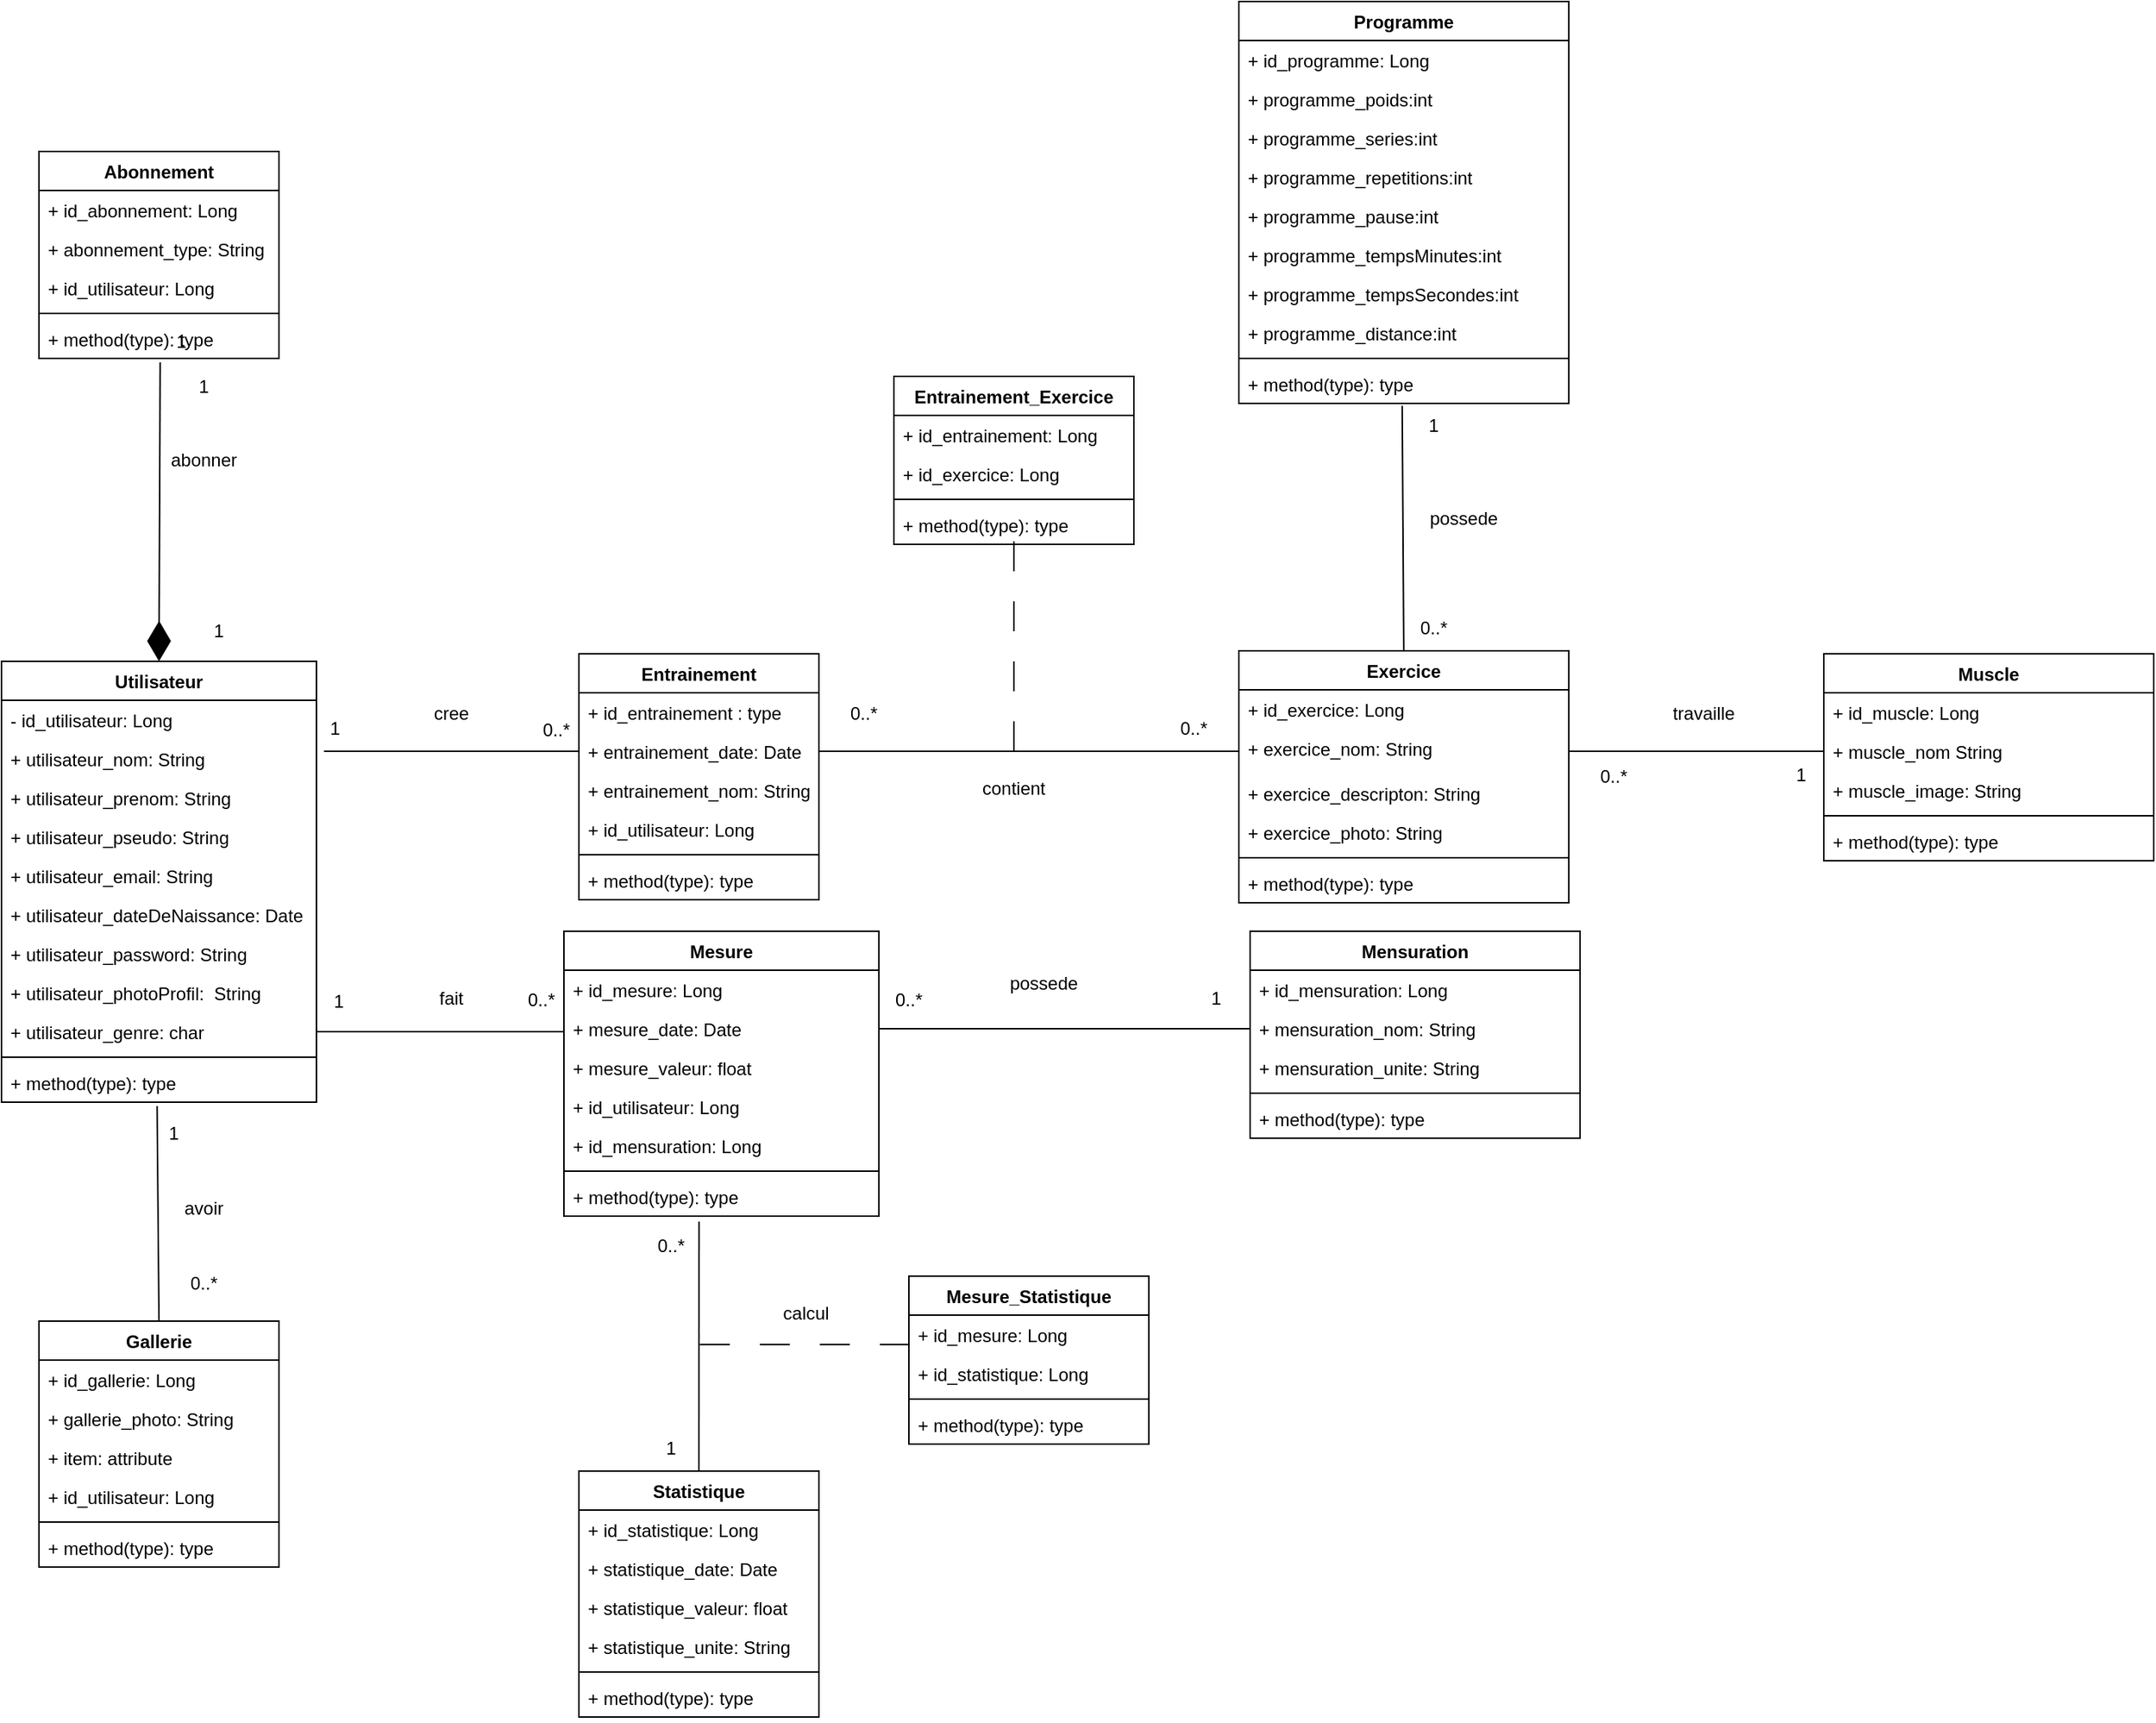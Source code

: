 <mxfile version="20.7.4" type="device"><diagram id="sFL5NTmZ3NRHBzn9cBOm" name="Page-1"><mxGraphModel dx="1672" dy="1918" grid="1" gridSize="10" guides="1" tooltips="1" connect="1" arrows="1" fold="1" page="1" pageScale="1" pageWidth="1600" pageHeight="900" math="0" shadow="0"><root><mxCell id="0"/><mxCell id="1" parent="0"/><mxCell id="IwyqPMlrRJMDUEY9faHY-1" value="Utilisateur" style="swimlane;fontStyle=1;align=center;verticalAlign=top;childLayout=stackLayout;horizontal=1;startSize=26;horizontalStack=0;resizeParent=1;resizeParentMax=0;resizeLast=0;collapsible=1;marginBottom=0;" parent="1" vertex="1"><mxGeometry x="135" y="60" width="210" height="294" as="geometry"><mxRectangle x="230" y="80" width="100" height="30" as="alternateBounds"/></mxGeometry></mxCell><mxCell id="IwyqPMlrRJMDUEY9faHY-2" value="- id_utilisateur: Long" style="text;strokeColor=none;fillColor=none;align=left;verticalAlign=top;spacingLeft=4;spacingRight=4;overflow=hidden;rotatable=0;points=[[0,0.5],[1,0.5]];portConstraint=eastwest;" parent="IwyqPMlrRJMDUEY9faHY-1" vertex="1"><mxGeometry y="26" width="210" height="26" as="geometry"/></mxCell><mxCell id="IwyqPMlrRJMDUEY9faHY-3" value="+ utilisateur_nom: String" style="text;strokeColor=none;fillColor=none;align=left;verticalAlign=top;spacingLeft=4;spacingRight=4;overflow=hidden;rotatable=0;points=[[0,0.5],[1,0.5]];portConstraint=eastwest;" parent="IwyqPMlrRJMDUEY9faHY-1" vertex="1"><mxGeometry y="52" width="210" height="26" as="geometry"/></mxCell><mxCell id="IwyqPMlrRJMDUEY9faHY-4" value="+ utilisateur_prenom: String" style="text;strokeColor=none;fillColor=none;align=left;verticalAlign=top;spacingLeft=4;spacingRight=4;overflow=hidden;rotatable=0;points=[[0,0.5],[1,0.5]];portConstraint=eastwest;" parent="IwyqPMlrRJMDUEY9faHY-1" vertex="1"><mxGeometry y="78" width="210" height="26" as="geometry"/></mxCell><mxCell id="IwyqPMlrRJMDUEY9faHY-5" value="+ utilisateur_pseudo: String" style="text;strokeColor=none;fillColor=none;align=left;verticalAlign=top;spacingLeft=4;spacingRight=4;overflow=hidden;rotatable=0;points=[[0,0.5],[1,0.5]];portConstraint=eastwest;" parent="IwyqPMlrRJMDUEY9faHY-1" vertex="1"><mxGeometry y="104" width="210" height="26" as="geometry"/></mxCell><mxCell id="IwyqPMlrRJMDUEY9faHY-6" value="+ utilisateur_email: String" style="text;strokeColor=none;fillColor=none;align=left;verticalAlign=top;spacingLeft=4;spacingRight=4;overflow=hidden;rotatable=0;points=[[0,0.5],[1,0.5]];portConstraint=eastwest;" parent="IwyqPMlrRJMDUEY9faHY-1" vertex="1"><mxGeometry y="130" width="210" height="26" as="geometry"/></mxCell><mxCell id="IwyqPMlrRJMDUEY9faHY-7" value="+ utilisateur_dateDeNaissance: Date" style="text;strokeColor=none;fillColor=none;align=left;verticalAlign=top;spacingLeft=4;spacingRight=4;overflow=hidden;rotatable=0;points=[[0,0.5],[1,0.5]];portConstraint=eastwest;" parent="IwyqPMlrRJMDUEY9faHY-1" vertex="1"><mxGeometry y="156" width="210" height="26" as="geometry"/></mxCell><mxCell id="IwyqPMlrRJMDUEY9faHY-8" value="+ utilisateur_password: String" style="text;strokeColor=none;fillColor=none;align=left;verticalAlign=top;spacingLeft=4;spacingRight=4;overflow=hidden;rotatable=0;points=[[0,0.5],[1,0.5]];portConstraint=eastwest;" parent="IwyqPMlrRJMDUEY9faHY-1" vertex="1"><mxGeometry y="182" width="210" height="26" as="geometry"/></mxCell><mxCell id="IwyqPMlrRJMDUEY9faHY-9" value="+ utilisateur_photoProfil:  String" style="text;strokeColor=none;fillColor=none;align=left;verticalAlign=top;spacingLeft=4;spacingRight=4;overflow=hidden;rotatable=0;points=[[0,0.5],[1,0.5]];portConstraint=eastwest;" parent="IwyqPMlrRJMDUEY9faHY-1" vertex="1"><mxGeometry y="208" width="210" height="26" as="geometry"/></mxCell><mxCell id="IwyqPMlrRJMDUEY9faHY-10" value="+ utilisateur_genre: char" style="text;strokeColor=none;fillColor=none;align=left;verticalAlign=top;spacingLeft=4;spacingRight=4;overflow=hidden;rotatable=0;points=[[0,0.5],[1,0.5]];portConstraint=eastwest;" parent="IwyqPMlrRJMDUEY9faHY-1" vertex="1"><mxGeometry y="234" width="210" height="26" as="geometry"/></mxCell><mxCell id="IwyqPMlrRJMDUEY9faHY-11" value="" style="line;strokeWidth=1;fillColor=none;align=left;verticalAlign=middle;spacingTop=-1;spacingLeft=3;spacingRight=3;rotatable=0;labelPosition=right;points=[];portConstraint=eastwest;strokeColor=inherit;" parent="IwyqPMlrRJMDUEY9faHY-1" vertex="1"><mxGeometry y="260" width="210" height="8" as="geometry"/></mxCell><mxCell id="IwyqPMlrRJMDUEY9faHY-12" value="+ method(type): type" style="text;strokeColor=none;fillColor=none;align=left;verticalAlign=top;spacingLeft=4;spacingRight=4;overflow=hidden;rotatable=0;points=[[0,0.5],[1,0.5]];portConstraint=eastwest;" parent="IwyqPMlrRJMDUEY9faHY-1" vertex="1"><mxGeometry y="268" width="210" height="26" as="geometry"/></mxCell><mxCell id="IwyqPMlrRJMDUEY9faHY-26" value="Programme" style="swimlane;fontStyle=1;align=center;verticalAlign=top;childLayout=stackLayout;horizontal=1;startSize=26;horizontalStack=0;resizeParent=1;resizeParentMax=0;resizeLast=0;collapsible=1;marginBottom=0;" parent="1" vertex="1"><mxGeometry x="960" y="-380" width="220" height="268" as="geometry"/></mxCell><mxCell id="IwyqPMlrRJMDUEY9faHY-27" value="+ id_programme: Long" style="text;strokeColor=none;fillColor=none;align=left;verticalAlign=top;spacingLeft=4;spacingRight=4;overflow=hidden;rotatable=0;points=[[0,0.5],[1,0.5]];portConstraint=eastwest;" parent="IwyqPMlrRJMDUEY9faHY-26" vertex="1"><mxGeometry y="26" width="220" height="26" as="geometry"/></mxCell><mxCell id="IwyqPMlrRJMDUEY9faHY-28" value="+ programme_poids:int" style="text;strokeColor=none;fillColor=none;align=left;verticalAlign=top;spacingLeft=4;spacingRight=4;overflow=hidden;rotatable=0;points=[[0,0.5],[1,0.5]];portConstraint=eastwest;" parent="IwyqPMlrRJMDUEY9faHY-26" vertex="1"><mxGeometry y="52" width="220" height="26" as="geometry"/></mxCell><mxCell id="IwyqPMlrRJMDUEY9faHY-29" value="+ programme_series:int" style="text;strokeColor=none;fillColor=none;align=left;verticalAlign=top;spacingLeft=4;spacingRight=4;overflow=hidden;rotatable=0;points=[[0,0.5],[1,0.5]];portConstraint=eastwest;" parent="IwyqPMlrRJMDUEY9faHY-26" vertex="1"><mxGeometry y="78" width="220" height="26" as="geometry"/></mxCell><mxCell id="IwyqPMlrRJMDUEY9faHY-30" value="+ programme_repetitions:int" style="text;strokeColor=none;fillColor=none;align=left;verticalAlign=top;spacingLeft=4;spacingRight=4;overflow=hidden;rotatable=0;points=[[0,0.5],[1,0.5]];portConstraint=eastwest;" parent="IwyqPMlrRJMDUEY9faHY-26" vertex="1"><mxGeometry y="104" width="220" height="26" as="geometry"/></mxCell><mxCell id="IwyqPMlrRJMDUEY9faHY-31" value="+ programme_pause:int" style="text;strokeColor=none;fillColor=none;align=left;verticalAlign=top;spacingLeft=4;spacingRight=4;overflow=hidden;rotatable=0;points=[[0,0.5],[1,0.5]];portConstraint=eastwest;" parent="IwyqPMlrRJMDUEY9faHY-26" vertex="1"><mxGeometry y="130" width="220" height="26" as="geometry"/></mxCell><mxCell id="IwyqPMlrRJMDUEY9faHY-32" value="+ programme_tempsMinutes:int" style="text;strokeColor=none;fillColor=none;align=left;verticalAlign=top;spacingLeft=4;spacingRight=4;overflow=hidden;rotatable=0;points=[[0,0.5],[1,0.5]];portConstraint=eastwest;" parent="IwyqPMlrRJMDUEY9faHY-26" vertex="1"><mxGeometry y="156" width="220" height="26" as="geometry"/></mxCell><mxCell id="IwyqPMlrRJMDUEY9faHY-33" value="+ programme_tempsSecondes:int" style="text;strokeColor=none;fillColor=none;align=left;verticalAlign=top;spacingLeft=4;spacingRight=4;overflow=hidden;rotatable=0;points=[[0,0.5],[1,0.5]];portConstraint=eastwest;" parent="IwyqPMlrRJMDUEY9faHY-26" vertex="1"><mxGeometry y="182" width="220" height="26" as="geometry"/></mxCell><mxCell id="IwyqPMlrRJMDUEY9faHY-34" value="+ programme_distance:int" style="text;strokeColor=none;fillColor=none;align=left;verticalAlign=top;spacingLeft=4;spacingRight=4;overflow=hidden;rotatable=0;points=[[0,0.5],[1,0.5]];portConstraint=eastwest;" parent="IwyqPMlrRJMDUEY9faHY-26" vertex="1"><mxGeometry y="208" width="220" height="26" as="geometry"/></mxCell><mxCell id="IwyqPMlrRJMDUEY9faHY-35" value="" style="line;strokeWidth=1;fillColor=none;align=left;verticalAlign=middle;spacingTop=-1;spacingLeft=3;spacingRight=3;rotatable=0;labelPosition=right;points=[];portConstraint=eastwest;strokeColor=inherit;" parent="IwyqPMlrRJMDUEY9faHY-26" vertex="1"><mxGeometry y="234" width="220" height="8" as="geometry"/></mxCell><mxCell id="IwyqPMlrRJMDUEY9faHY-36" value="+ method(type): type" style="text;strokeColor=none;fillColor=none;align=left;verticalAlign=top;spacingLeft=4;spacingRight=4;overflow=hidden;rotatable=0;points=[[0,0.5],[1,0.5]];portConstraint=eastwest;" parent="IwyqPMlrRJMDUEY9faHY-26" vertex="1"><mxGeometry y="242" width="220" height="26" as="geometry"/></mxCell><mxCell id="IwyqPMlrRJMDUEY9faHY-40" value="" style="endArrow=none;html=1;rounded=0;exitX=0.495;exitY=1.061;exitDx=0;exitDy=0;exitPerimeter=0;" parent="1" source="IwyqPMlrRJMDUEY9faHY-36" edge="1"><mxGeometry width="50" height="50" relative="1" as="geometry"><mxPoint x="1070" y="-90" as="sourcePoint"/><mxPoint x="1070" y="60" as="targetPoint"/></mxGeometry></mxCell><mxCell id="IwyqPMlrRJMDUEY9faHY-41" value="possede" style="text;html=1;strokeColor=none;fillColor=none;align=center;verticalAlign=middle;whiteSpace=wrap;rounded=0;" parent="1" vertex="1"><mxGeometry x="1080" y="-50" width="60" height="30" as="geometry"/></mxCell><mxCell id="IwyqPMlrRJMDUEY9faHY-42" value="1" style="text;html=1;strokeColor=none;fillColor=none;align=center;verticalAlign=middle;whiteSpace=wrap;rounded=0;" parent="1" vertex="1"><mxGeometry x="345" y="90" width="25" height="30" as="geometry"/></mxCell><mxCell id="IwyqPMlrRJMDUEY9faHY-43" value="0..*" style="text;html=1;strokeColor=none;fillColor=none;align=center;verticalAlign=middle;whiteSpace=wrap;rounded=0;" parent="1" vertex="1"><mxGeometry x="1080" y="23" width="20" height="30" as="geometry"/></mxCell><mxCell id="IwyqPMlrRJMDUEY9faHY-44" value="Mensuration" style="swimlane;fontStyle=1;align=center;verticalAlign=top;childLayout=stackLayout;horizontal=1;startSize=26;horizontalStack=0;resizeParent=1;resizeParentMax=0;resizeLast=0;collapsible=1;marginBottom=0;" parent="1" vertex="1"><mxGeometry x="967.5" y="240" width="220" height="138" as="geometry"/></mxCell><mxCell id="IwyqPMlrRJMDUEY9faHY-45" value="+ id_mensuration: Long" style="text;strokeColor=none;fillColor=none;align=left;verticalAlign=top;spacingLeft=4;spacingRight=4;overflow=hidden;rotatable=0;points=[[0,0.5],[1,0.5]];portConstraint=eastwest;" parent="IwyqPMlrRJMDUEY9faHY-44" vertex="1"><mxGeometry y="26" width="220" height="26" as="geometry"/></mxCell><mxCell id="IwyqPMlrRJMDUEY9faHY-46" value="+ mensuration_nom: String" style="text;strokeColor=none;fillColor=none;align=left;verticalAlign=top;spacingLeft=4;spacingRight=4;overflow=hidden;rotatable=0;points=[[0,0.5],[1,0.5]];portConstraint=eastwest;" parent="IwyqPMlrRJMDUEY9faHY-44" vertex="1"><mxGeometry y="52" width="220" height="26" as="geometry"/></mxCell><mxCell id="IwyqPMlrRJMDUEY9faHY-79" value="+ mensuration_unite: String" style="text;strokeColor=none;fillColor=none;align=left;verticalAlign=top;spacingLeft=4;spacingRight=4;overflow=hidden;rotatable=0;points=[[0,0.5],[1,0.5]];portConstraint=eastwest;" parent="IwyqPMlrRJMDUEY9faHY-44" vertex="1"><mxGeometry y="78" width="220" height="26" as="geometry"/></mxCell><mxCell id="IwyqPMlrRJMDUEY9faHY-48" value="" style="line;strokeWidth=1;fillColor=none;align=left;verticalAlign=middle;spacingTop=-1;spacingLeft=3;spacingRight=3;rotatable=0;labelPosition=right;points=[];portConstraint=eastwest;strokeColor=inherit;" parent="IwyqPMlrRJMDUEY9faHY-44" vertex="1"><mxGeometry y="104" width="220" height="8" as="geometry"/></mxCell><mxCell id="IwyqPMlrRJMDUEY9faHY-49" value="+ method(type): type" style="text;strokeColor=none;fillColor=none;align=left;verticalAlign=top;spacingLeft=4;spacingRight=4;overflow=hidden;rotatable=0;points=[[0,0.5],[1,0.5]];portConstraint=eastwest;" parent="IwyqPMlrRJMDUEY9faHY-44" vertex="1"><mxGeometry y="112" width="220" height="26" as="geometry"/></mxCell><mxCell id="IwyqPMlrRJMDUEY9faHY-51" value="Statistique" style="swimlane;fontStyle=1;align=center;verticalAlign=top;childLayout=stackLayout;horizontal=1;startSize=26;horizontalStack=0;resizeParent=1;resizeParentMax=0;resizeLast=0;collapsible=1;marginBottom=0;" parent="1" vertex="1"><mxGeometry x="520" y="600" width="160" height="164" as="geometry"/></mxCell><mxCell id="IwyqPMlrRJMDUEY9faHY-52" value="+ id_statistique: Long" style="text;strokeColor=none;fillColor=none;align=left;verticalAlign=top;spacingLeft=4;spacingRight=4;overflow=hidden;rotatable=0;points=[[0,0.5],[1,0.5]];portConstraint=eastwest;" parent="IwyqPMlrRJMDUEY9faHY-51" vertex="1"><mxGeometry y="26" width="160" height="26" as="geometry"/></mxCell><mxCell id="IwyqPMlrRJMDUEY9faHY-53" value="+ statistique_date: Date" style="text;strokeColor=none;fillColor=none;align=left;verticalAlign=top;spacingLeft=4;spacingRight=4;overflow=hidden;rotatable=0;points=[[0,0.5],[1,0.5]];portConstraint=eastwest;" parent="IwyqPMlrRJMDUEY9faHY-51" vertex="1"><mxGeometry y="52" width="160" height="26" as="geometry"/></mxCell><mxCell id="IwyqPMlrRJMDUEY9faHY-54" value="+ statistique_valeur: float&#10;" style="text;strokeColor=none;fillColor=none;align=left;verticalAlign=top;spacingLeft=4;spacingRight=4;overflow=hidden;rotatable=0;points=[[0,0.5],[1,0.5]];portConstraint=eastwest;" parent="IwyqPMlrRJMDUEY9faHY-51" vertex="1"><mxGeometry y="78" width="160" height="26" as="geometry"/></mxCell><mxCell id="IwyqPMlrRJMDUEY9faHY-81" value="+ statistique_unite: String" style="text;strokeColor=none;fillColor=none;align=left;verticalAlign=top;spacingLeft=4;spacingRight=4;overflow=hidden;rotatable=0;points=[[0,0.5],[1,0.5]];portConstraint=eastwest;" parent="IwyqPMlrRJMDUEY9faHY-51" vertex="1"><mxGeometry y="104" width="160" height="26" as="geometry"/></mxCell><mxCell id="IwyqPMlrRJMDUEY9faHY-55" value="" style="line;strokeWidth=1;fillColor=none;align=left;verticalAlign=middle;spacingTop=-1;spacingLeft=3;spacingRight=3;rotatable=0;labelPosition=right;points=[];portConstraint=eastwest;strokeColor=inherit;" parent="IwyqPMlrRJMDUEY9faHY-51" vertex="1"><mxGeometry y="130" width="160" height="8" as="geometry"/></mxCell><mxCell id="IwyqPMlrRJMDUEY9faHY-56" value="+ method(type): type" style="text;strokeColor=none;fillColor=none;align=left;verticalAlign=top;spacingLeft=4;spacingRight=4;overflow=hidden;rotatable=0;points=[[0,0.5],[1,0.5]];portConstraint=eastwest;" parent="IwyqPMlrRJMDUEY9faHY-51" vertex="1"><mxGeometry y="138" width="160" height="26" as="geometry"/></mxCell><mxCell id="IwyqPMlrRJMDUEY9faHY-57" value="" style="endArrow=none;html=1;rounded=0;exitX=0.5;exitY=0;exitDx=0;exitDy=0;entryX=0.429;entryY=1.139;entryDx=0;entryDy=0;entryPerimeter=0;" parent="1" source="IwyqPMlrRJMDUEY9faHY-51" target="Cx14ZnGYfUhoyKfaUKdh-24" edge="1"><mxGeometry width="50" height="50" relative="1" as="geometry"><mxPoint x="467.5" y="392" as="sourcePoint"/><mxPoint x="857.5" y="515.0" as="targetPoint"/></mxGeometry></mxCell><mxCell id="IwyqPMlrRJMDUEY9faHY-58" value="Gallerie" style="swimlane;fontStyle=1;align=center;verticalAlign=top;childLayout=stackLayout;horizontal=1;startSize=26;horizontalStack=0;resizeParent=1;resizeParentMax=0;resizeLast=0;collapsible=1;marginBottom=0;" parent="1" vertex="1"><mxGeometry x="160" y="500" width="160" height="164" as="geometry"/></mxCell><mxCell id="IwyqPMlrRJMDUEY9faHY-59" value="+ id_gallerie: Long" style="text;strokeColor=none;fillColor=none;align=left;verticalAlign=top;spacingLeft=4;spacingRight=4;overflow=hidden;rotatable=0;points=[[0,0.5],[1,0.5]];portConstraint=eastwest;" parent="IwyqPMlrRJMDUEY9faHY-58" vertex="1"><mxGeometry y="26" width="160" height="26" as="geometry"/></mxCell><mxCell id="IwyqPMlrRJMDUEY9faHY-60" value="+ gallerie_photo: String" style="text;strokeColor=none;fillColor=none;align=left;verticalAlign=top;spacingLeft=4;spacingRight=4;overflow=hidden;rotatable=0;points=[[0,0.5],[1,0.5]];portConstraint=eastwest;" parent="IwyqPMlrRJMDUEY9faHY-58" vertex="1"><mxGeometry y="52" width="160" height="26" as="geometry"/></mxCell><mxCell id="rTx3Mepo5WR0eUi3gAEx-10" value="+ item: attribute" style="text;strokeColor=none;fillColor=none;align=left;verticalAlign=top;spacingLeft=4;spacingRight=4;overflow=hidden;rotatable=0;points=[[0,0.5],[1,0.5]];portConstraint=eastwest;" vertex="1" parent="IwyqPMlrRJMDUEY9faHY-58"><mxGeometry y="78" width="160" height="26" as="geometry"/></mxCell><mxCell id="IwyqPMlrRJMDUEY9faHY-61" value="+ id_utilisateur: Long" style="text;strokeColor=none;fillColor=none;align=left;verticalAlign=top;spacingLeft=4;spacingRight=4;overflow=hidden;rotatable=0;points=[[0,0.5],[1,0.5]];portConstraint=eastwest;" parent="IwyqPMlrRJMDUEY9faHY-58" vertex="1"><mxGeometry y="104" width="160" height="26" as="geometry"/></mxCell><mxCell id="IwyqPMlrRJMDUEY9faHY-62" value="" style="line;strokeWidth=1;fillColor=none;align=left;verticalAlign=middle;spacingTop=-1;spacingLeft=3;spacingRight=3;rotatable=0;labelPosition=right;points=[];portConstraint=eastwest;strokeColor=inherit;" parent="IwyqPMlrRJMDUEY9faHY-58" vertex="1"><mxGeometry y="130" width="160" height="8" as="geometry"/></mxCell><mxCell id="IwyqPMlrRJMDUEY9faHY-63" value="+ method(type): type" style="text;strokeColor=none;fillColor=none;align=left;verticalAlign=top;spacingLeft=4;spacingRight=4;overflow=hidden;rotatable=0;points=[[0,0.5],[1,0.5]];portConstraint=eastwest;" parent="IwyqPMlrRJMDUEY9faHY-58" vertex="1"><mxGeometry y="138" width="160" height="26" as="geometry"/></mxCell><mxCell id="IwyqPMlrRJMDUEY9faHY-64" value="" style="endArrow=none;html=1;rounded=0;exitX=0.5;exitY=0;exitDx=0;exitDy=0;entryX=0.494;entryY=1.099;entryDx=0;entryDy=0;entryPerimeter=0;" parent="1" source="IwyqPMlrRJMDUEY9faHY-58" target="IwyqPMlrRJMDUEY9faHY-12" edge="1"><mxGeometry width="50" height="50" relative="1" as="geometry"><mxPoint x="560" y="450" as="sourcePoint"/><mxPoint x="594.5" y="270.236" as="targetPoint"/></mxGeometry></mxCell><mxCell id="IwyqPMlrRJMDUEY9faHY-65" value="avoir" style="text;html=1;strokeColor=none;fillColor=none;align=center;verticalAlign=middle;whiteSpace=wrap;rounded=0;" parent="1" vertex="1"><mxGeometry x="240" y="410" width="60" height="30" as="geometry"/></mxCell><mxCell id="IwyqPMlrRJMDUEY9faHY-66" value="1" style="text;html=1;strokeColor=none;fillColor=none;align=center;verticalAlign=middle;whiteSpace=wrap;rounded=0;" parent="1" vertex="1"><mxGeometry x="240" y="360" width="20" height="30" as="geometry"/></mxCell><mxCell id="IwyqPMlrRJMDUEY9faHY-67" value="0..*" style="text;html=1;strokeColor=none;fillColor=none;align=center;verticalAlign=middle;whiteSpace=wrap;rounded=0;" parent="1" vertex="1"><mxGeometry x="240" y="460" width="60" height="30" as="geometry"/></mxCell><mxCell id="IwyqPMlrRJMDUEY9faHY-68" value="1" style="text;html=1;strokeColor=none;fillColor=none;align=center;verticalAlign=middle;whiteSpace=wrap;rounded=0;" parent="1" vertex="1"><mxGeometry x="1320" y="120" width="30" height="32" as="geometry"/></mxCell><mxCell id="IwyqPMlrRJMDUEY9faHY-69" value="0..*" style="text;html=1;strokeColor=none;fillColor=none;align=center;verticalAlign=middle;whiteSpace=wrap;rounded=0;" parent="1" vertex="1"><mxGeometry x="1180" y="121" width="60" height="32" as="geometry"/></mxCell><mxCell id="IwyqPMlrRJMDUEY9faHY-70" value="travaille" style="text;html=1;strokeColor=none;fillColor=none;align=center;verticalAlign=middle;whiteSpace=wrap;rounded=0;" parent="1" vertex="1"><mxGeometry x="1240" y="80" width="60" height="30" as="geometry"/></mxCell><mxCell id="IwyqPMlrRJMDUEY9faHY-72" value="1" style="text;html=1;strokeColor=none;fillColor=none;align=center;verticalAlign=middle;whiteSpace=wrap;rounded=0;" parent="1" vertex="1"><mxGeometry x="930" y="270" width="30" height="30" as="geometry"/></mxCell><mxCell id="IwyqPMlrRJMDUEY9faHY-74" value="possede" style="text;html=1;strokeColor=none;fillColor=none;align=center;verticalAlign=middle;whiteSpace=wrap;rounded=0;" parent="1" vertex="1"><mxGeometry x="800" y="260" width="60" height="30" as="geometry"/></mxCell><mxCell id="IwyqPMlrRJMDUEY9faHY-75" value="0..*" style="text;html=1;strokeColor=none;fillColor=none;align=center;verticalAlign=middle;whiteSpace=wrap;rounded=0;" parent="1" vertex="1"><mxGeometry x="730" y="272" width="20" height="28" as="geometry"/></mxCell><mxCell id="IwyqPMlrRJMDUEY9faHY-82" value="Muscle" style="swimlane;fontStyle=1;align=center;verticalAlign=top;childLayout=stackLayout;horizontal=1;startSize=26;horizontalStack=0;resizeParent=1;resizeParentMax=0;resizeLast=0;collapsible=1;marginBottom=0;" parent="1" vertex="1"><mxGeometry x="1350" y="55" width="220" height="138" as="geometry"/></mxCell><mxCell id="IwyqPMlrRJMDUEY9faHY-83" value="+ id_muscle: Long" style="text;strokeColor=none;fillColor=none;align=left;verticalAlign=top;spacingLeft=4;spacingRight=4;overflow=hidden;rotatable=0;points=[[0,0.5],[1,0.5]];portConstraint=eastwest;" parent="IwyqPMlrRJMDUEY9faHY-82" vertex="1"><mxGeometry y="26" width="220" height="26" as="geometry"/></mxCell><mxCell id="IwyqPMlrRJMDUEY9faHY-84" value="+ muscle_nom String" style="text;strokeColor=none;fillColor=none;align=left;verticalAlign=top;spacingLeft=4;spacingRight=4;overflow=hidden;rotatable=0;points=[[0,0.5],[1,0.5]];portConstraint=eastwest;" parent="IwyqPMlrRJMDUEY9faHY-82" vertex="1"><mxGeometry y="52" width="220" height="26" as="geometry"/></mxCell><mxCell id="IwyqPMlrRJMDUEY9faHY-85" value="+ muscle_image: String" style="text;strokeColor=none;fillColor=none;align=left;verticalAlign=top;spacingLeft=4;spacingRight=4;overflow=hidden;rotatable=0;points=[[0,0.5],[1,0.5]];portConstraint=eastwest;" parent="IwyqPMlrRJMDUEY9faHY-82" vertex="1"><mxGeometry y="78" width="220" height="26" as="geometry"/></mxCell><mxCell id="IwyqPMlrRJMDUEY9faHY-86" value="" style="line;strokeWidth=1;fillColor=none;align=left;verticalAlign=middle;spacingTop=-1;spacingLeft=3;spacingRight=3;rotatable=0;labelPosition=right;points=[];portConstraint=eastwest;strokeColor=inherit;" parent="IwyqPMlrRJMDUEY9faHY-82" vertex="1"><mxGeometry y="104" width="220" height="8" as="geometry"/></mxCell><mxCell id="IwyqPMlrRJMDUEY9faHY-87" value="+ method(type): type" style="text;strokeColor=none;fillColor=none;align=left;verticalAlign=top;spacingLeft=4;spacingRight=4;overflow=hidden;rotatable=0;points=[[0,0.5],[1,0.5]];portConstraint=eastwest;" parent="IwyqPMlrRJMDUEY9faHY-82" vertex="1"><mxGeometry y="112" width="220" height="26" as="geometry"/></mxCell><mxCell id="IwyqPMlrRJMDUEY9faHY-88" value="Exercice" style="swimlane;fontStyle=1;align=center;verticalAlign=top;childLayout=stackLayout;horizontal=1;startSize=26;horizontalStack=0;resizeParent=1;resizeParentMax=0;resizeLast=0;collapsible=1;marginBottom=0;" parent="1" vertex="1"><mxGeometry x="960" y="53" width="220" height="168" as="geometry"/></mxCell><mxCell id="IwyqPMlrRJMDUEY9faHY-89" value="+ id_exercice: Long" style="text;strokeColor=none;fillColor=none;align=left;verticalAlign=top;spacingLeft=4;spacingRight=4;overflow=hidden;rotatable=0;points=[[0,0.5],[1,0.5]];portConstraint=eastwest;" parent="IwyqPMlrRJMDUEY9faHY-88" vertex="1"><mxGeometry y="26" width="220" height="26" as="geometry"/></mxCell><mxCell id="IwyqPMlrRJMDUEY9faHY-90" value="+ exercice_nom: String" style="text;strokeColor=none;fillColor=none;align=left;verticalAlign=top;spacingLeft=4;spacingRight=4;overflow=hidden;rotatable=0;points=[[0,0.5],[1,0.5]];portConstraint=eastwest;" parent="IwyqPMlrRJMDUEY9faHY-88" vertex="1"><mxGeometry y="52" width="220" height="30" as="geometry"/></mxCell><mxCell id="IwyqPMlrRJMDUEY9faHY-91" value="+ exercice_descripton: String" style="text;strokeColor=none;fillColor=none;align=left;verticalAlign=top;spacingLeft=4;spacingRight=4;overflow=hidden;rotatable=0;points=[[0,0.5],[1,0.5]];portConstraint=eastwest;" parent="IwyqPMlrRJMDUEY9faHY-88" vertex="1"><mxGeometry y="82" width="220" height="26" as="geometry"/></mxCell><mxCell id="IwyqPMlrRJMDUEY9faHY-92" value="+ exercice_photo: String&#10;" style="text;strokeColor=none;fillColor=none;align=left;verticalAlign=top;spacingLeft=4;spacingRight=4;overflow=hidden;rotatable=0;points=[[0,0.5],[1,0.5]];portConstraint=eastwest;" parent="IwyqPMlrRJMDUEY9faHY-88" vertex="1"><mxGeometry y="108" width="220" height="26" as="geometry"/></mxCell><mxCell id="IwyqPMlrRJMDUEY9faHY-93" value="" style="line;strokeWidth=1;fillColor=none;align=left;verticalAlign=middle;spacingTop=-1;spacingLeft=3;spacingRight=3;rotatable=0;labelPosition=right;points=[];portConstraint=eastwest;strokeColor=inherit;" parent="IwyqPMlrRJMDUEY9faHY-88" vertex="1"><mxGeometry y="134" width="220" height="8" as="geometry"/></mxCell><mxCell id="IwyqPMlrRJMDUEY9faHY-94" value="+ method(type): type" style="text;strokeColor=none;fillColor=none;align=left;verticalAlign=top;spacingLeft=4;spacingRight=4;overflow=hidden;rotatable=0;points=[[0,0.5],[1,0.5]];portConstraint=eastwest;" parent="IwyqPMlrRJMDUEY9faHY-88" vertex="1"><mxGeometry y="142" width="220" height="26" as="geometry"/></mxCell><mxCell id="IwyqPMlrRJMDUEY9faHY-98" value="0..*" style="text;html=1;strokeColor=none;fillColor=none;align=center;verticalAlign=middle;whiteSpace=wrap;rounded=0;" parent="1" vertex="1"><mxGeometry x="490" y="91" width="30" height="30" as="geometry"/></mxCell><mxCell id="Cx14ZnGYfUhoyKfaUKdh-1" value="Entrainement" style="swimlane;fontStyle=1;align=center;verticalAlign=top;childLayout=stackLayout;horizontal=1;startSize=26;horizontalStack=0;resizeParent=1;resizeParentMax=0;resizeLast=0;collapsible=1;marginBottom=0;" parent="1" vertex="1"><mxGeometry x="520" y="55" width="160" height="164" as="geometry"/></mxCell><mxCell id="Cx14ZnGYfUhoyKfaUKdh-2" value="+ id_entrainement : type" style="text;strokeColor=none;fillColor=none;align=left;verticalAlign=top;spacingLeft=4;spacingRight=4;overflow=hidden;rotatable=0;points=[[0,0.5],[1,0.5]];portConstraint=eastwest;" parent="Cx14ZnGYfUhoyKfaUKdh-1" vertex="1"><mxGeometry y="26" width="160" height="26" as="geometry"/></mxCell><mxCell id="Cx14ZnGYfUhoyKfaUKdh-5" value="+ entrainement_date: Date" style="text;strokeColor=none;fillColor=none;align=left;verticalAlign=top;spacingLeft=4;spacingRight=4;overflow=hidden;rotatable=0;points=[[0,0.5],[1,0.5]];portConstraint=eastwest;" parent="Cx14ZnGYfUhoyKfaUKdh-1" vertex="1"><mxGeometry y="52" width="160" height="26" as="geometry"/></mxCell><mxCell id="Cx14ZnGYfUhoyKfaUKdh-6" value="+ entrainement_nom: String" style="text;strokeColor=none;fillColor=none;align=left;verticalAlign=top;spacingLeft=4;spacingRight=4;overflow=hidden;rotatable=0;points=[[0,0.5],[1,0.5]];portConstraint=eastwest;" parent="Cx14ZnGYfUhoyKfaUKdh-1" vertex="1"><mxGeometry y="78" width="160" height="26" as="geometry"/></mxCell><mxCell id="rTx3Mepo5WR0eUi3gAEx-12" value="+ id_utilisateur: Long" style="text;strokeColor=none;fillColor=none;align=left;verticalAlign=top;spacingLeft=4;spacingRight=4;overflow=hidden;rotatable=0;points=[[0,0.5],[1,0.5]];portConstraint=eastwest;" vertex="1" parent="Cx14ZnGYfUhoyKfaUKdh-1"><mxGeometry y="104" width="160" height="26" as="geometry"/></mxCell><mxCell id="Cx14ZnGYfUhoyKfaUKdh-3" value="" style="line;strokeWidth=1;fillColor=none;align=left;verticalAlign=middle;spacingTop=-1;spacingLeft=3;spacingRight=3;rotatable=0;labelPosition=right;points=[];portConstraint=eastwest;strokeColor=inherit;" parent="Cx14ZnGYfUhoyKfaUKdh-1" vertex="1"><mxGeometry y="130" width="160" height="8" as="geometry"/></mxCell><mxCell id="Cx14ZnGYfUhoyKfaUKdh-4" value="+ method(type): type" style="text;strokeColor=none;fillColor=none;align=left;verticalAlign=top;spacingLeft=4;spacingRight=4;overflow=hidden;rotatable=0;points=[[0,0.5],[1,0.5]];portConstraint=eastwest;" parent="Cx14ZnGYfUhoyKfaUKdh-1" vertex="1"><mxGeometry y="138" width="160" height="26" as="geometry"/></mxCell><mxCell id="Cx14ZnGYfUhoyKfaUKdh-8" value="" style="endArrow=none;html=1;rounded=0;entryX=0;entryY=0.5;entryDx=0;entryDy=0;exitX=1;exitY=0.5;exitDx=0;exitDy=0;" parent="1" source="Cx14ZnGYfUhoyKfaUKdh-5" target="IwyqPMlrRJMDUEY9faHY-90" edge="1"><mxGeometry width="50" height="50" relative="1" as="geometry"><mxPoint x="690" y="210" as="sourcePoint"/><mxPoint x="740" y="160" as="targetPoint"/></mxGeometry></mxCell><mxCell id="Cx14ZnGYfUhoyKfaUKdh-9" value="contient" style="text;html=1;strokeColor=none;fillColor=none;align=center;verticalAlign=middle;whiteSpace=wrap;rounded=0;" parent="1" vertex="1"><mxGeometry x="780" y="130" width="60" height="30" as="geometry"/></mxCell><mxCell id="Cx14ZnGYfUhoyKfaUKdh-10" value="0..*" style="text;html=1;strokeColor=none;fillColor=none;align=center;verticalAlign=middle;whiteSpace=wrap;rounded=0;" parent="1" vertex="1"><mxGeometry x="680" y="80" width="60" height="30" as="geometry"/></mxCell><mxCell id="Cx14ZnGYfUhoyKfaUKdh-12" value="0..*" style="text;html=1;strokeColor=none;fillColor=none;align=center;verticalAlign=middle;whiteSpace=wrap;rounded=0;" parent="1" vertex="1"><mxGeometry x="900" y="90" width="60" height="30" as="geometry"/></mxCell><mxCell id="Cx14ZnGYfUhoyKfaUKdh-13" value="" style="endArrow=none;html=1;rounded=0;entryX=0;entryY=0.5;entryDx=0;entryDy=0;" parent="1" source="IwyqPMlrRJMDUEY9faHY-90" target="IwyqPMlrRJMDUEY9faHY-84" edge="1"><mxGeometry width="50" height="50" relative="1" as="geometry"><mxPoint x="690" y="156" as="sourcePoint"/><mxPoint x="970" y="158" as="targetPoint"/></mxGeometry></mxCell><mxCell id="Cx14ZnGYfUhoyKfaUKdh-18" value="1" style="text;html=1;strokeColor=none;fillColor=none;align=center;verticalAlign=middle;whiteSpace=wrap;rounded=0;" parent="1" vertex="1"><mxGeometry x="1080" y="-112" width="20" height="30" as="geometry"/></mxCell><mxCell id="Cx14ZnGYfUhoyKfaUKdh-19" value="cree" style="text;html=1;strokeColor=none;fillColor=none;align=center;verticalAlign=middle;whiteSpace=wrap;rounded=0;" parent="1" vertex="1"><mxGeometry x="405" y="80" width="60" height="30" as="geometry"/></mxCell><mxCell id="Cx14ZnGYfUhoyKfaUKdh-20" value="" style="endArrow=none;html=1;rounded=0;entryX=0;entryY=0.5;entryDx=0;entryDy=0;" parent="1" target="Cx14ZnGYfUhoyKfaUKdh-5" edge="1"><mxGeometry width="50" height="50" relative="1" as="geometry"><mxPoint x="350" y="120" as="sourcePoint"/><mxPoint x="740" y="160" as="targetPoint"/></mxGeometry></mxCell><mxCell id="Cx14ZnGYfUhoyKfaUKdh-21" value="Mesure" style="swimlane;fontStyle=1;align=center;verticalAlign=top;childLayout=stackLayout;horizontal=1;startSize=26;horizontalStack=0;resizeParent=1;resizeParentMax=0;resizeLast=0;collapsible=1;marginBottom=0;" parent="1" vertex="1"><mxGeometry x="510" y="240" width="210" height="190" as="geometry"/></mxCell><mxCell id="Cx14ZnGYfUhoyKfaUKdh-22" value="+ id_mesure: Long" style="text;strokeColor=none;fillColor=none;align=left;verticalAlign=top;spacingLeft=4;spacingRight=4;overflow=hidden;rotatable=0;points=[[0,0.5],[1,0.5]];portConstraint=eastwest;" parent="Cx14ZnGYfUhoyKfaUKdh-21" vertex="1"><mxGeometry y="26" width="210" height="26" as="geometry"/></mxCell><mxCell id="Cx14ZnGYfUhoyKfaUKdh-25" value="+ mesure_date: Date" style="text;strokeColor=none;fillColor=none;align=left;verticalAlign=top;spacingLeft=4;spacingRight=4;overflow=hidden;rotatable=0;points=[[0,0.5],[1,0.5]];portConstraint=eastwest;" parent="Cx14ZnGYfUhoyKfaUKdh-21" vertex="1"><mxGeometry y="52" width="210" height="26" as="geometry"/></mxCell><mxCell id="Cx14ZnGYfUhoyKfaUKdh-26" value="+ mesure_valeur: float" style="text;strokeColor=none;fillColor=none;align=left;verticalAlign=top;spacingLeft=4;spacingRight=4;overflow=hidden;rotatable=0;points=[[0,0.5],[1,0.5]];portConstraint=eastwest;" parent="Cx14ZnGYfUhoyKfaUKdh-21" vertex="1"><mxGeometry y="78" width="210" height="26" as="geometry"/></mxCell><mxCell id="rTx3Mepo5WR0eUi3gAEx-13" value="+ id_utilisateur: Long" style="text;strokeColor=none;fillColor=none;align=left;verticalAlign=top;spacingLeft=4;spacingRight=4;overflow=hidden;rotatable=0;points=[[0,0.5],[1,0.5]];portConstraint=eastwest;" vertex="1" parent="Cx14ZnGYfUhoyKfaUKdh-21"><mxGeometry y="104" width="210" height="26" as="geometry"/></mxCell><mxCell id="rTx3Mepo5WR0eUi3gAEx-16" value="+ id_mensuration: Long" style="text;strokeColor=none;fillColor=none;align=left;verticalAlign=top;spacingLeft=4;spacingRight=4;overflow=hidden;rotatable=0;points=[[0,0.5],[1,0.5]];portConstraint=eastwest;" vertex="1" parent="Cx14ZnGYfUhoyKfaUKdh-21"><mxGeometry y="130" width="210" height="26" as="geometry"/></mxCell><mxCell id="Cx14ZnGYfUhoyKfaUKdh-23" value="" style="line;strokeWidth=1;fillColor=none;align=left;verticalAlign=middle;spacingTop=-1;spacingLeft=3;spacingRight=3;rotatable=0;labelPosition=right;points=[];portConstraint=eastwest;strokeColor=inherit;" parent="Cx14ZnGYfUhoyKfaUKdh-21" vertex="1"><mxGeometry y="156" width="210" height="8" as="geometry"/></mxCell><mxCell id="Cx14ZnGYfUhoyKfaUKdh-24" value="+ method(type): type" style="text;strokeColor=none;fillColor=none;align=left;verticalAlign=top;spacingLeft=4;spacingRight=4;overflow=hidden;rotatable=0;points=[[0,0.5],[1,0.5]];portConstraint=eastwest;" parent="Cx14ZnGYfUhoyKfaUKdh-21" vertex="1"><mxGeometry y="164" width="210" height="26" as="geometry"/></mxCell><mxCell id="Cx14ZnGYfUhoyKfaUKdh-29" value="calcul" style="text;html=1;strokeColor=none;fillColor=none;align=center;verticalAlign=middle;whiteSpace=wrap;rounded=0;" parent="1" vertex="1"><mxGeometry x="650" y="480" width="42.5" height="30" as="geometry"/></mxCell><mxCell id="Cx14ZnGYfUhoyKfaUKdh-30" value="0..*" style="text;html=1;strokeColor=none;fillColor=none;align=center;verticalAlign=middle;whiteSpace=wrap;rounded=0;" parent="1" vertex="1"><mxGeometry x="570" y="435" width="22.5" height="30" as="geometry"/></mxCell><mxCell id="Cx14ZnGYfUhoyKfaUKdh-31" value="1" style="text;html=1;strokeColor=none;fillColor=none;align=center;verticalAlign=middle;whiteSpace=wrap;rounded=0;" parent="1" vertex="1"><mxGeometry x="570" y="570" width="22.5" height="30" as="geometry"/></mxCell><mxCell id="Cx14ZnGYfUhoyKfaUKdh-33" value="" style="endArrow=none;html=1;rounded=0;exitX=1;exitY=0.5;exitDx=0;exitDy=0;entryX=0;entryY=0.5;entryDx=0;entryDy=0;" parent="1" source="Cx14ZnGYfUhoyKfaUKdh-25" target="IwyqPMlrRJMDUEY9faHY-46" edge="1"><mxGeometry width="50" height="50" relative="1" as="geometry"><mxPoint x="770" y="340" as="sourcePoint"/><mxPoint x="940" y="313" as="targetPoint"/></mxGeometry></mxCell><mxCell id="Cx14ZnGYfUhoyKfaUKdh-42" value="" style="endArrow=none;html=1;rounded=0;exitX=1;exitY=0.5;exitDx=0;exitDy=0;" parent="1" source="IwyqPMlrRJMDUEY9faHY-10" edge="1"><mxGeometry width="50" height="50" relative="1" as="geometry"><mxPoint x="390" y="300" as="sourcePoint"/><mxPoint x="510" y="307" as="targetPoint"/></mxGeometry></mxCell><mxCell id="Cx14ZnGYfUhoyKfaUKdh-43" value="fait" style="text;html=1;strokeColor=none;fillColor=none;align=center;verticalAlign=middle;whiteSpace=wrap;rounded=0;" parent="1" vertex="1"><mxGeometry x="405" y="270" width="60" height="30" as="geometry"/></mxCell><mxCell id="Cx14ZnGYfUhoyKfaUKdh-44" value="1" style="text;html=1;strokeColor=none;fillColor=none;align=center;verticalAlign=middle;whiteSpace=wrap;rounded=0;" parent="1" vertex="1"><mxGeometry x="345" y="272" width="30" height="30" as="geometry"/></mxCell><mxCell id="Cx14ZnGYfUhoyKfaUKdh-45" value="0..*" style="text;html=1;strokeColor=none;fillColor=none;align=center;verticalAlign=middle;whiteSpace=wrap;rounded=0;" parent="1" vertex="1"><mxGeometry x="480" y="271" width="30" height="30" as="geometry"/></mxCell><mxCell id="k7WGzmBjDSB6XKVX15yf-1" value="" style="line;strokeWidth=1;direction=south;html=1;dashed=1;dashPattern=20 20;" parent="1" vertex="1"><mxGeometry x="805" y="-20" width="10" height="140" as="geometry"/></mxCell><mxCell id="k7WGzmBjDSB6XKVX15yf-4" value="Entrainement_Exercice" style="swimlane;fontStyle=1;align=center;verticalAlign=top;childLayout=stackLayout;horizontal=1;startSize=26;horizontalStack=0;resizeParent=1;resizeParentMax=0;resizeLast=0;collapsible=1;marginBottom=0;" parent="1" vertex="1"><mxGeometry x="730" y="-130" width="160" height="112" as="geometry"/></mxCell><mxCell id="k7WGzmBjDSB6XKVX15yf-5" value="+ id_entrainement: Long" style="text;strokeColor=none;fillColor=none;align=left;verticalAlign=top;spacingLeft=4;spacingRight=4;overflow=hidden;rotatable=0;points=[[0,0.5],[1,0.5]];portConstraint=eastwest;" parent="k7WGzmBjDSB6XKVX15yf-4" vertex="1"><mxGeometry y="26" width="160" height="26" as="geometry"/></mxCell><mxCell id="k7WGzmBjDSB6XKVX15yf-8" value="+ id_exercice: Long" style="text;strokeColor=none;fillColor=none;align=left;verticalAlign=top;spacingLeft=4;spacingRight=4;overflow=hidden;rotatable=0;points=[[0,0.5],[1,0.5]];portConstraint=eastwest;" parent="k7WGzmBjDSB6XKVX15yf-4" vertex="1"><mxGeometry y="52" width="160" height="26" as="geometry"/></mxCell><mxCell id="k7WGzmBjDSB6XKVX15yf-6" value="" style="line;strokeWidth=1;fillColor=none;align=left;verticalAlign=middle;spacingTop=-1;spacingLeft=3;spacingRight=3;rotatable=0;labelPosition=right;points=[];portConstraint=eastwest;strokeColor=inherit;" parent="k7WGzmBjDSB6XKVX15yf-4" vertex="1"><mxGeometry y="78" width="160" height="8" as="geometry"/></mxCell><mxCell id="k7WGzmBjDSB6XKVX15yf-7" value="+ method(type): type" style="text;strokeColor=none;fillColor=none;align=left;verticalAlign=top;spacingLeft=4;spacingRight=4;overflow=hidden;rotatable=0;points=[[0,0.5],[1,0.5]];portConstraint=eastwest;" parent="k7WGzmBjDSB6XKVX15yf-4" vertex="1"><mxGeometry y="86" width="160" height="26" as="geometry"/></mxCell><mxCell id="o8_gdk-ayL48aepyq4i4-1" value="" style="line;strokeWidth=1;direction=south;html=1;dashed=1;dashPattern=20 20;rotation=-90;" parent="1" vertex="1"><mxGeometry x="660.0" y="440" width="32.5" height="151.25" as="geometry"/></mxCell><mxCell id="o8_gdk-ayL48aepyq4i4-2" value="Mesure_Statistique" style="swimlane;fontStyle=1;align=center;verticalAlign=top;childLayout=stackLayout;horizontal=1;startSize=26;horizontalStack=0;resizeParent=1;resizeParentMax=0;resizeLast=0;collapsible=1;marginBottom=0;" parent="1" vertex="1"><mxGeometry x="740" y="470" width="160" height="112" as="geometry"/></mxCell><mxCell id="o8_gdk-ayL48aepyq4i4-3" value="+ id_mesure: Long" style="text;strokeColor=none;fillColor=none;align=left;verticalAlign=top;spacingLeft=4;spacingRight=4;overflow=hidden;rotatable=0;points=[[0,0.5],[1,0.5]];portConstraint=eastwest;" parent="o8_gdk-ayL48aepyq4i4-2" vertex="1"><mxGeometry y="26" width="160" height="26" as="geometry"/></mxCell><mxCell id="o8_gdk-ayL48aepyq4i4-4" value="+ id_statistique: Long" style="text;strokeColor=none;fillColor=none;align=left;verticalAlign=top;spacingLeft=4;spacingRight=4;overflow=hidden;rotatable=0;points=[[0,0.5],[1,0.5]];portConstraint=eastwest;" parent="o8_gdk-ayL48aepyq4i4-2" vertex="1"><mxGeometry y="52" width="160" height="26" as="geometry"/></mxCell><mxCell id="o8_gdk-ayL48aepyq4i4-5" value="" style="line;strokeWidth=1;fillColor=none;align=left;verticalAlign=middle;spacingTop=-1;spacingLeft=3;spacingRight=3;rotatable=0;labelPosition=right;points=[];portConstraint=eastwest;strokeColor=inherit;" parent="o8_gdk-ayL48aepyq4i4-2" vertex="1"><mxGeometry y="78" width="160" height="8" as="geometry"/></mxCell><mxCell id="o8_gdk-ayL48aepyq4i4-6" value="+ method(type): type" style="text;strokeColor=none;fillColor=none;align=left;verticalAlign=top;spacingLeft=4;spacingRight=4;overflow=hidden;rotatable=0;points=[[0,0.5],[1,0.5]];portConstraint=eastwest;" parent="o8_gdk-ayL48aepyq4i4-2" vertex="1"><mxGeometry y="86" width="160" height="26" as="geometry"/></mxCell><mxCell id="rTx3Mepo5WR0eUi3gAEx-1" value="Abonnement" style="swimlane;fontStyle=1;align=center;verticalAlign=top;childLayout=stackLayout;horizontal=1;startSize=26;horizontalStack=0;resizeParent=1;resizeParentMax=0;resizeLast=0;collapsible=1;marginBottom=0;" vertex="1" parent="1"><mxGeometry x="160" y="-280" width="160" height="138" as="geometry"/></mxCell><mxCell id="rTx3Mepo5WR0eUi3gAEx-2" value="+ id_abonnement: Long" style="text;strokeColor=none;fillColor=none;align=left;verticalAlign=top;spacingLeft=4;spacingRight=4;overflow=hidden;rotatable=0;points=[[0,0.5],[1,0.5]];portConstraint=eastwest;" vertex="1" parent="rTx3Mepo5WR0eUi3gAEx-1"><mxGeometry y="26" width="160" height="26" as="geometry"/></mxCell><mxCell id="rTx3Mepo5WR0eUi3gAEx-3" value="+ abonnement_type: String" style="text;strokeColor=none;fillColor=none;align=left;verticalAlign=top;spacingLeft=4;spacingRight=4;overflow=hidden;rotatable=0;points=[[0,0.5],[1,0.5]];portConstraint=eastwest;" vertex="1" parent="rTx3Mepo5WR0eUi3gAEx-1"><mxGeometry y="52" width="160" height="26" as="geometry"/></mxCell><mxCell id="rTx3Mepo5WR0eUi3gAEx-11" value="+ id_utilisateur: Long" style="text;strokeColor=none;fillColor=none;align=left;verticalAlign=top;spacingLeft=4;spacingRight=4;overflow=hidden;rotatable=0;points=[[0,0.5],[1,0.5]];portConstraint=eastwest;" vertex="1" parent="rTx3Mepo5WR0eUi3gAEx-1"><mxGeometry y="78" width="160" height="26" as="geometry"/></mxCell><mxCell id="rTx3Mepo5WR0eUi3gAEx-4" value="" style="line;strokeWidth=1;fillColor=none;align=left;verticalAlign=middle;spacingTop=-1;spacingLeft=3;spacingRight=3;rotatable=0;labelPosition=right;points=[];portConstraint=eastwest;strokeColor=inherit;" vertex="1" parent="rTx3Mepo5WR0eUi3gAEx-1"><mxGeometry y="104" width="160" height="8" as="geometry"/></mxCell><mxCell id="rTx3Mepo5WR0eUi3gAEx-5" value="+ method(type): type" style="text;strokeColor=none;fillColor=none;align=left;verticalAlign=top;spacingLeft=4;spacingRight=4;overflow=hidden;rotatable=0;points=[[0,0.5],[1,0.5]];portConstraint=eastwest;" vertex="1" parent="rTx3Mepo5WR0eUi3gAEx-1"><mxGeometry y="112" width="160" height="26" as="geometry"/></mxCell><mxCell id="rTx3Mepo5WR0eUi3gAEx-6" value="" style="endArrow=diamondThin;endFill=1;endSize=24;html=1;rounded=0;entryX=0.5;entryY=0;entryDx=0;entryDy=0;exitX=0.505;exitY=1.1;exitDx=0;exitDy=0;exitPerimeter=0;" edge="1" parent="1" source="rTx3Mepo5WR0eUi3gAEx-5" target="IwyqPMlrRJMDUEY9faHY-1"><mxGeometry width="160" relative="1" as="geometry"><mxPoint x="240" y="-160" as="sourcePoint"/><mxPoint x="490" y="135" as="targetPoint"/></mxGeometry></mxCell><mxCell id="rTx3Mepo5WR0eUi3gAEx-7" value="1" style="text;html=1;strokeColor=none;fillColor=none;align=center;verticalAlign=middle;whiteSpace=wrap;rounded=0;" vertex="1" parent="1"><mxGeometry x="240" y="-168" width="30" height="30" as="geometry"/></mxCell><mxCell id="rTx3Mepo5WR0eUi3gAEx-8" value="1" style="text;html=1;strokeColor=none;fillColor=none;align=center;verticalAlign=middle;whiteSpace=wrap;rounded=0;" vertex="1" parent="1"><mxGeometry x="250" y="25" width="60" height="30" as="geometry"/></mxCell><mxCell id="rTx3Mepo5WR0eUi3gAEx-9" value="abonner" style="text;html=1;strokeColor=none;fillColor=none;align=center;verticalAlign=middle;whiteSpace=wrap;rounded=0;" vertex="1" parent="1"><mxGeometry x="240" y="-89" width="60" height="30" as="geometry"/></mxCell><mxCell id="rTx3Mepo5WR0eUi3gAEx-14" value="1" style="text;html=1;strokeColor=none;fillColor=none;align=center;verticalAlign=middle;whiteSpace=wrap;rounded=0;" vertex="1" parent="1"><mxGeometry x="240" y="-138" width="60" height="30" as="geometry"/></mxCell></root></mxGraphModel></diagram></mxfile>